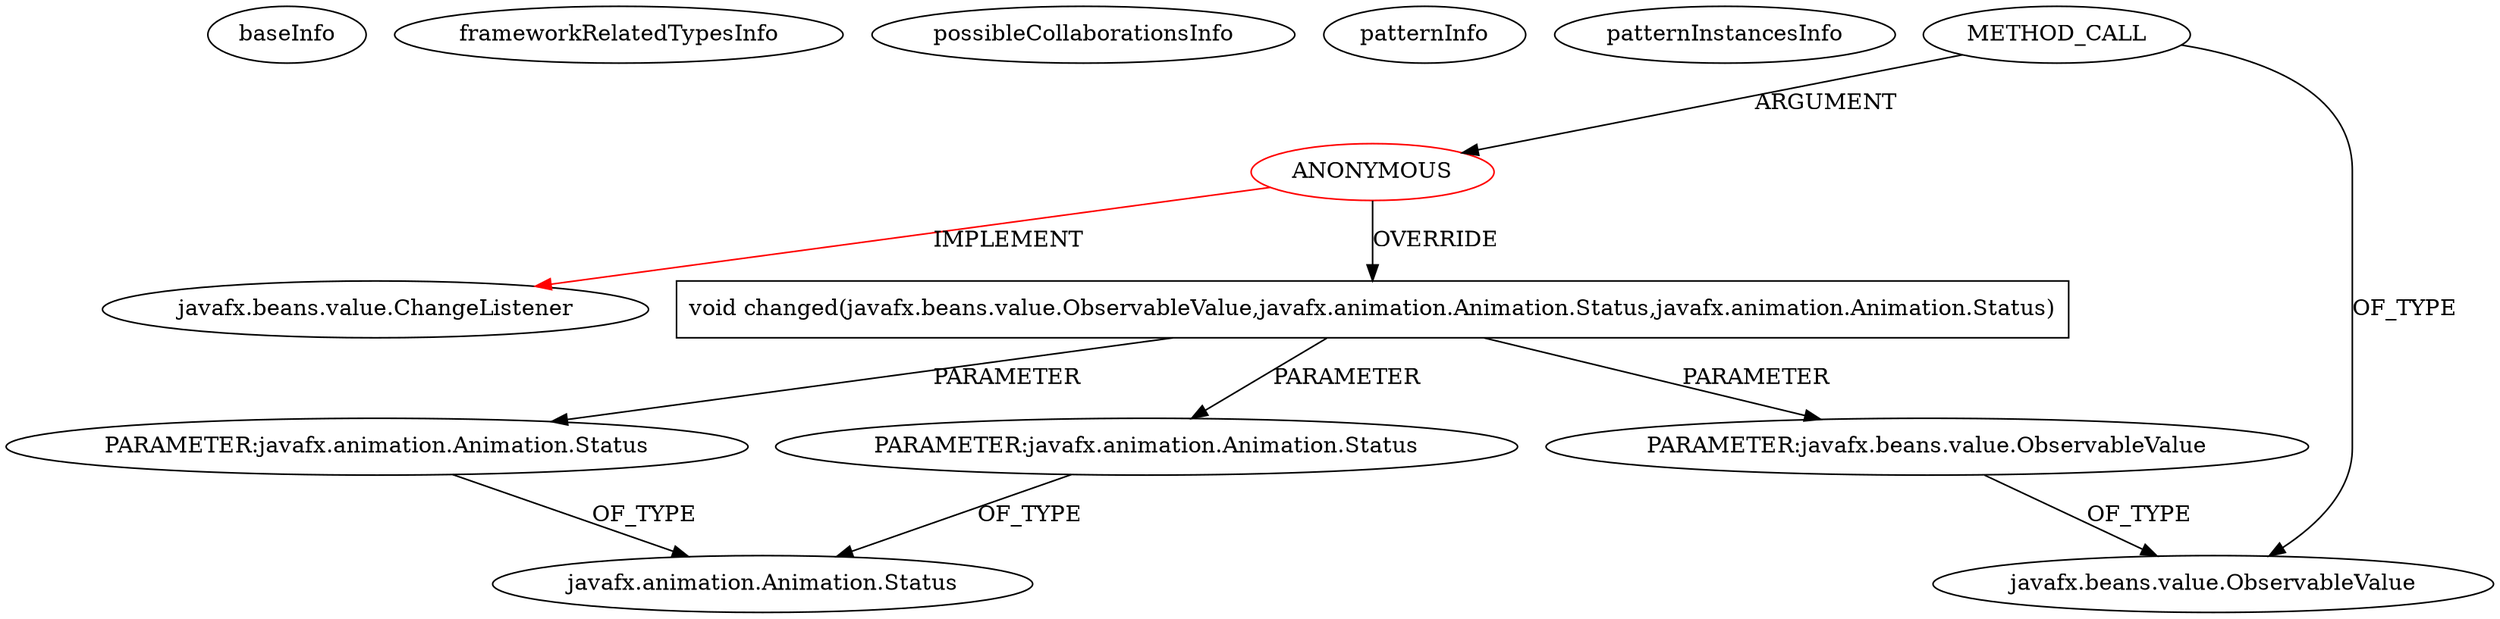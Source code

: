digraph {
baseInfo[graphId=3849,category="pattern",isAnonymous=true,possibleRelation=false]
frameworkRelatedTypesInfo[0="javafx.beans.value.ChangeListener"]
possibleCollaborationsInfo[]
patternInfo[frequency=3.0,patternRootClient=0]
patternInstancesInfo[0="ravjot28-FameDen~/ravjot28-FameDen/FameDen-master/src/com/fameden/animations/TimeLineTransition.java~void TimeLineTransition(javafx.scene.Node,javafx.animation.Timeline,boolean)~3998",1="tarunbod-SummonCommandCreator~/tarunbod-SummonCommandCreator/SummonCommandCreator-master/src/me/FirstWorldAnarchy/scc/application/anim/CachedTimelineTransition.java~void CachedTimelineTransition(javafx.scene.Node,javafx.animation.Timeline,boolean)~4484",2="witmicko-CalculatorFx~/witmicko-CalculatorFx/CalculatorFx-master/src/calc/transitions/CachedTimelineTransition.java~void CachedTimelineTransition(javafx.scene.Node,javafx.animation.Timeline,boolean)~4774"]
9[label="PARAMETER:javafx.animation.Animation.Status",vertexType="PARAMETER_DECLARATION",isFrameworkType=false]
8[label="javafx.animation.Animation.Status",vertexType="FRAMEWORK_CLASS_TYPE",isFrameworkType=false]
4[label="void changed(javafx.beans.value.ObservableValue,javafx.animation.Animation.Status,javafx.animation.Animation.Status)",vertexType="OVERRIDING_METHOD_DECLARATION",isFrameworkType=false,shape=box]
0[label="ANONYMOUS",vertexType="ROOT_ANONYMOUS_DECLARATION",isFrameworkType=false,color=red]
1[label="javafx.beans.value.ChangeListener",vertexType="FRAMEWORK_INTERFACE_TYPE",isFrameworkType=false]
2[label="METHOD_CALL",vertexType="OUTSIDE_CALL",isFrameworkType=false]
5[label="PARAMETER:javafx.beans.value.ObservableValue",vertexType="PARAMETER_DECLARATION",isFrameworkType=false]
7[label="PARAMETER:javafx.animation.Animation.Status",vertexType="PARAMETER_DECLARATION",isFrameworkType=false]
3[label="javafx.beans.value.ObservableValue",vertexType="FRAMEWORK_INTERFACE_TYPE",isFrameworkType=false]
9->8[label="OF_TYPE"]
4->7[label="PARAMETER"]
2->3[label="OF_TYPE"]
0->1[label="IMPLEMENT",color=red]
4->5[label="PARAMETER"]
4->9[label="PARAMETER"]
7->8[label="OF_TYPE"]
2->0[label="ARGUMENT"]
0->4[label="OVERRIDE"]
5->3[label="OF_TYPE"]
}
